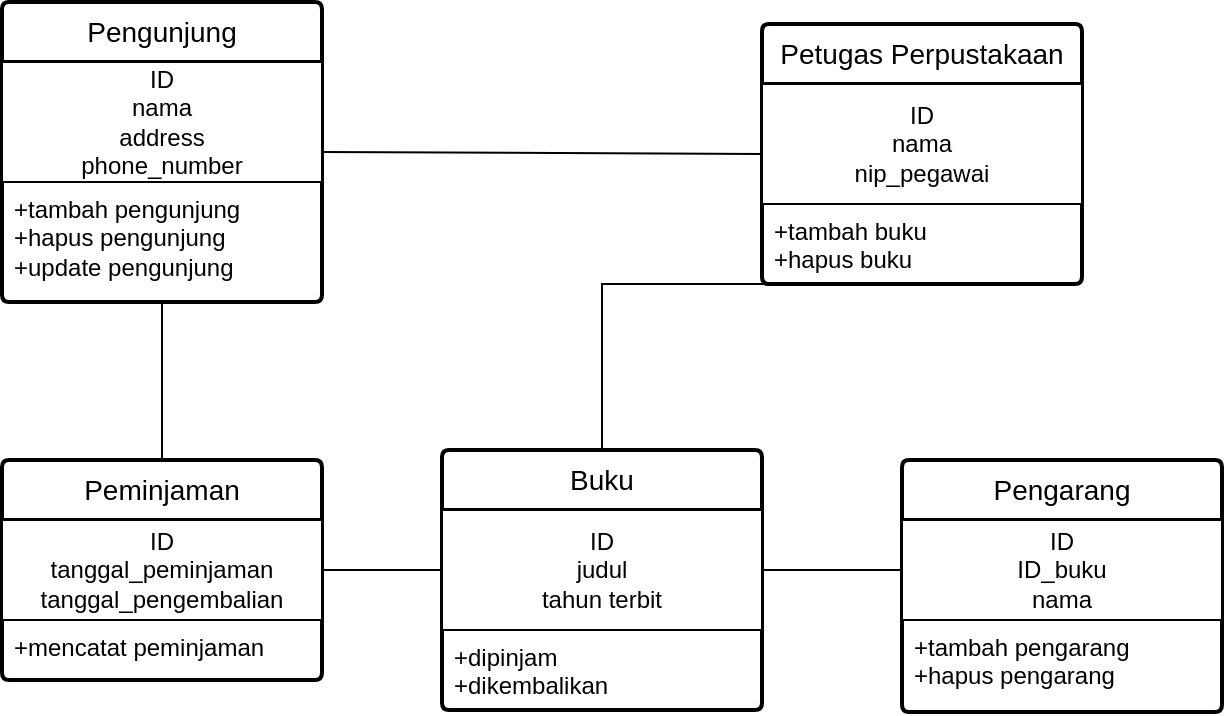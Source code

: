 <mxfile version="26.0.6">
  <diagram name="Page-1" id="CSPjvqY9FOuS847hUlOu">
    <mxGraphModel dx="795" dy="472" grid="1" gridSize="10" guides="1" tooltips="1" connect="1" arrows="1" fold="1" page="1" pageScale="1" pageWidth="827" pageHeight="1169" math="0" shadow="0">
      <root>
        <mxCell id="0" />
        <mxCell id="1" parent="0" />
        <mxCell id="atNGK4b112jw8yFuXOB3-1" value="Buku" style="swimlane;childLayout=stackLayout;horizontal=1;startSize=30;horizontalStack=0;rounded=1;fontSize=14;fontStyle=0;strokeWidth=2;resizeParent=0;resizeLast=1;shadow=0;dashed=0;align=center;arcSize=4;whiteSpace=wrap;html=1;" parent="1" vertex="1">
          <mxGeometry x="380" y="524" width="160" height="130" as="geometry" />
        </mxCell>
        <mxCell id="atNGK4b112jw8yFuXOB3-15" value="&lt;div&gt;ID&lt;/div&gt;judul&lt;div&gt;tahun terbit&lt;/div&gt;" style="whiteSpace=wrap;html=1;align=center;" parent="atNGK4b112jw8yFuXOB3-1" vertex="1">
          <mxGeometry y="30" width="160" height="60" as="geometry" />
        </mxCell>
        <mxCell id="atNGK4b112jw8yFuXOB3-2" value="+dipinjam&lt;br&gt;+dikembalikan" style="align=left;strokeColor=none;fillColor=none;spacingLeft=4;fontSize=12;verticalAlign=top;resizable=0;rotatable=0;part=1;html=1;" parent="atNGK4b112jw8yFuXOB3-1" vertex="1">
          <mxGeometry y="90" width="160" height="40" as="geometry" />
        </mxCell>
        <mxCell id="atNGK4b112jw8yFuXOB3-18" value="Pengunjung" style="swimlane;childLayout=stackLayout;horizontal=1;startSize=30;horizontalStack=0;rounded=1;fontSize=14;fontStyle=0;strokeWidth=2;resizeParent=0;resizeLast=1;shadow=0;dashed=0;align=center;arcSize=4;whiteSpace=wrap;html=1;" parent="1" vertex="1">
          <mxGeometry x="160" y="300" width="160" height="150" as="geometry" />
        </mxCell>
        <mxCell id="atNGK4b112jw8yFuXOB3-19" value="ID&lt;div&gt;nama&lt;/div&gt;&lt;div&gt;address&lt;/div&gt;&lt;div&gt;phone_number&lt;/div&gt;" style="whiteSpace=wrap;html=1;align=center;" parent="atNGK4b112jw8yFuXOB3-18" vertex="1">
          <mxGeometry y="30" width="160" height="60" as="geometry" />
        </mxCell>
        <mxCell id="atNGK4b112jw8yFuXOB3-20" value="+tambah pengunjung&lt;br&gt;+hapus pengunjung&lt;div&gt;+update pengunjung&lt;/div&gt;" style="align=left;strokeColor=none;fillColor=none;spacingLeft=4;fontSize=12;verticalAlign=top;resizable=0;rotatable=0;part=1;html=1;" parent="atNGK4b112jw8yFuXOB3-18" vertex="1">
          <mxGeometry y="90" width="160" height="60" as="geometry" />
        </mxCell>
        <mxCell id="atNGK4b112jw8yFuXOB3-21" value="Petugas Perpustakaan" style="swimlane;childLayout=stackLayout;horizontal=1;startSize=30;horizontalStack=0;rounded=1;fontSize=14;fontStyle=0;strokeWidth=2;resizeParent=0;resizeLast=1;shadow=0;dashed=0;align=center;arcSize=4;whiteSpace=wrap;html=1;" parent="1" vertex="1">
          <mxGeometry x="540" y="311" width="160" height="130" as="geometry" />
        </mxCell>
        <mxCell id="atNGK4b112jw8yFuXOB3-22" value="ID&lt;div&gt;nama&lt;/div&gt;&lt;div&gt;nip_pegawai&lt;/div&gt;" style="whiteSpace=wrap;html=1;align=center;" parent="atNGK4b112jw8yFuXOB3-21" vertex="1">
          <mxGeometry y="30" width="160" height="60" as="geometry" />
        </mxCell>
        <mxCell id="atNGK4b112jw8yFuXOB3-23" value="+tambah buku&lt;br&gt;+hapus buku" style="align=left;strokeColor=none;fillColor=none;spacingLeft=4;fontSize=12;verticalAlign=top;resizable=0;rotatable=0;part=1;html=1;" parent="atNGK4b112jw8yFuXOB3-21" vertex="1">
          <mxGeometry y="90" width="160" height="40" as="geometry" />
        </mxCell>
        <mxCell id="atNGK4b112jw8yFuXOB3-27" value="Peminjaman" style="swimlane;childLayout=stackLayout;horizontal=1;startSize=30;horizontalStack=0;rounded=1;fontSize=14;fontStyle=0;strokeWidth=2;resizeParent=0;resizeLast=1;shadow=0;dashed=0;align=center;arcSize=4;whiteSpace=wrap;html=1;" parent="1" vertex="1">
          <mxGeometry x="160" y="529" width="160" height="110" as="geometry" />
        </mxCell>
        <mxCell id="atNGK4b112jw8yFuXOB3-28" value="ID&lt;div&gt;tanggal_peminjaman&lt;/div&gt;&lt;div&gt;tanggal_pengembalian&lt;/div&gt;" style="whiteSpace=wrap;html=1;align=center;" parent="atNGK4b112jw8yFuXOB3-27" vertex="1">
          <mxGeometry y="30" width="160" height="50" as="geometry" />
        </mxCell>
        <mxCell id="atNGK4b112jw8yFuXOB3-29" value="+mencatat peminjaman" style="align=left;strokeColor=none;fillColor=none;spacingLeft=4;fontSize=12;verticalAlign=top;resizable=0;rotatable=0;part=1;html=1;" parent="atNGK4b112jw8yFuXOB3-27" vertex="1">
          <mxGeometry y="80" width="160" height="30" as="geometry" />
        </mxCell>
        <mxCell id="atNGK4b112jw8yFuXOB3-30" value="" style="endArrow=none;html=1;rounded=0;entryX=0.5;entryY=1;entryDx=0;entryDy=0;exitX=0.5;exitY=0;exitDx=0;exitDy=0;" parent="1" source="atNGK4b112jw8yFuXOB3-27" target="atNGK4b112jw8yFuXOB3-20" edge="1">
          <mxGeometry width="50" height="50" relative="1" as="geometry">
            <mxPoint x="410" y="600" as="sourcePoint" />
            <mxPoint x="460" y="550" as="targetPoint" />
          </mxGeometry>
        </mxCell>
        <mxCell id="atNGK4b112jw8yFuXOB3-32" value="" style="endArrow=none;html=1;rounded=0;entryX=0;entryY=0.5;entryDx=0;entryDy=0;exitX=1;exitY=0.5;exitDx=0;exitDy=0;" parent="1" source="atNGK4b112jw8yFuXOB3-28" target="atNGK4b112jw8yFuXOB3-15" edge="1">
          <mxGeometry width="50" height="50" relative="1" as="geometry">
            <mxPoint x="410" y="690" as="sourcePoint" />
            <mxPoint x="460" y="640" as="targetPoint" />
          </mxGeometry>
        </mxCell>
        <mxCell id="kj6qZRNKDgPodibfK0TU-1" value="" style="endArrow=none;html=1;rounded=0;entryX=0.5;entryY=1;entryDx=0;entryDy=0;exitX=0.5;exitY=0;exitDx=0;exitDy=0;" edge="1" parent="1" source="atNGK4b112jw8yFuXOB3-1" target="atNGK4b112jw8yFuXOB3-23">
          <mxGeometry width="50" height="50" relative="1" as="geometry">
            <mxPoint x="540" y="585" as="sourcePoint" />
            <mxPoint x="600" y="585" as="targetPoint" />
            <Array as="points">
              <mxPoint x="460" y="441" />
            </Array>
          </mxGeometry>
        </mxCell>
        <mxCell id="kj6qZRNKDgPodibfK0TU-2" value="" style="endArrow=none;html=1;rounded=0;entryX=0;entryY=0.5;entryDx=0;entryDy=0;exitX=1;exitY=0.5;exitDx=0;exitDy=0;" edge="1" parent="1" source="atNGK4b112jw8yFuXOB3-18" target="atNGK4b112jw8yFuXOB3-21">
          <mxGeometry width="50" height="50" relative="1" as="geometry">
            <mxPoint x="440" y="510" as="sourcePoint" />
            <mxPoint x="490" y="460" as="targetPoint" />
          </mxGeometry>
        </mxCell>
        <mxCell id="kj6qZRNKDgPodibfK0TU-3" value="Pengarang" style="swimlane;childLayout=stackLayout;horizontal=1;startSize=30;horizontalStack=0;rounded=1;fontSize=14;fontStyle=0;strokeWidth=2;resizeParent=0;resizeLast=1;shadow=0;dashed=0;align=center;arcSize=4;whiteSpace=wrap;html=1;" vertex="1" parent="1">
          <mxGeometry x="610" y="529" width="160" height="126" as="geometry" />
        </mxCell>
        <mxCell id="kj6qZRNKDgPodibfK0TU-4" value="&lt;div&gt;ID&lt;/div&gt;&lt;div&gt;ID_buku&lt;/div&gt;&lt;div&gt;nama&lt;/div&gt;" style="whiteSpace=wrap;html=1;align=center;" vertex="1" parent="kj6qZRNKDgPodibfK0TU-3">
          <mxGeometry y="30" width="160" height="50" as="geometry" />
        </mxCell>
        <mxCell id="kj6qZRNKDgPodibfK0TU-5" value="+tambah pengarang&lt;div&gt;+hapus pengarang&lt;/div&gt;" style="align=left;strokeColor=none;fillColor=none;spacingLeft=4;fontSize=12;verticalAlign=top;resizable=0;rotatable=0;part=1;html=1;" vertex="1" parent="kj6qZRNKDgPodibfK0TU-3">
          <mxGeometry y="80" width="160" height="46" as="geometry" />
        </mxCell>
        <mxCell id="kj6qZRNKDgPodibfK0TU-6" value="" style="endArrow=none;html=1;rounded=0;exitX=1;exitY=0.5;exitDx=0;exitDy=0;entryX=0;entryY=0.5;entryDx=0;entryDy=0;" edge="1" parent="1" source="atNGK4b112jw8yFuXOB3-15" target="kj6qZRNKDgPodibfK0TU-4">
          <mxGeometry width="50" height="50" relative="1" as="geometry">
            <mxPoint x="480" y="600" as="sourcePoint" />
            <mxPoint x="530" y="550" as="targetPoint" />
          </mxGeometry>
        </mxCell>
      </root>
    </mxGraphModel>
  </diagram>
</mxfile>
